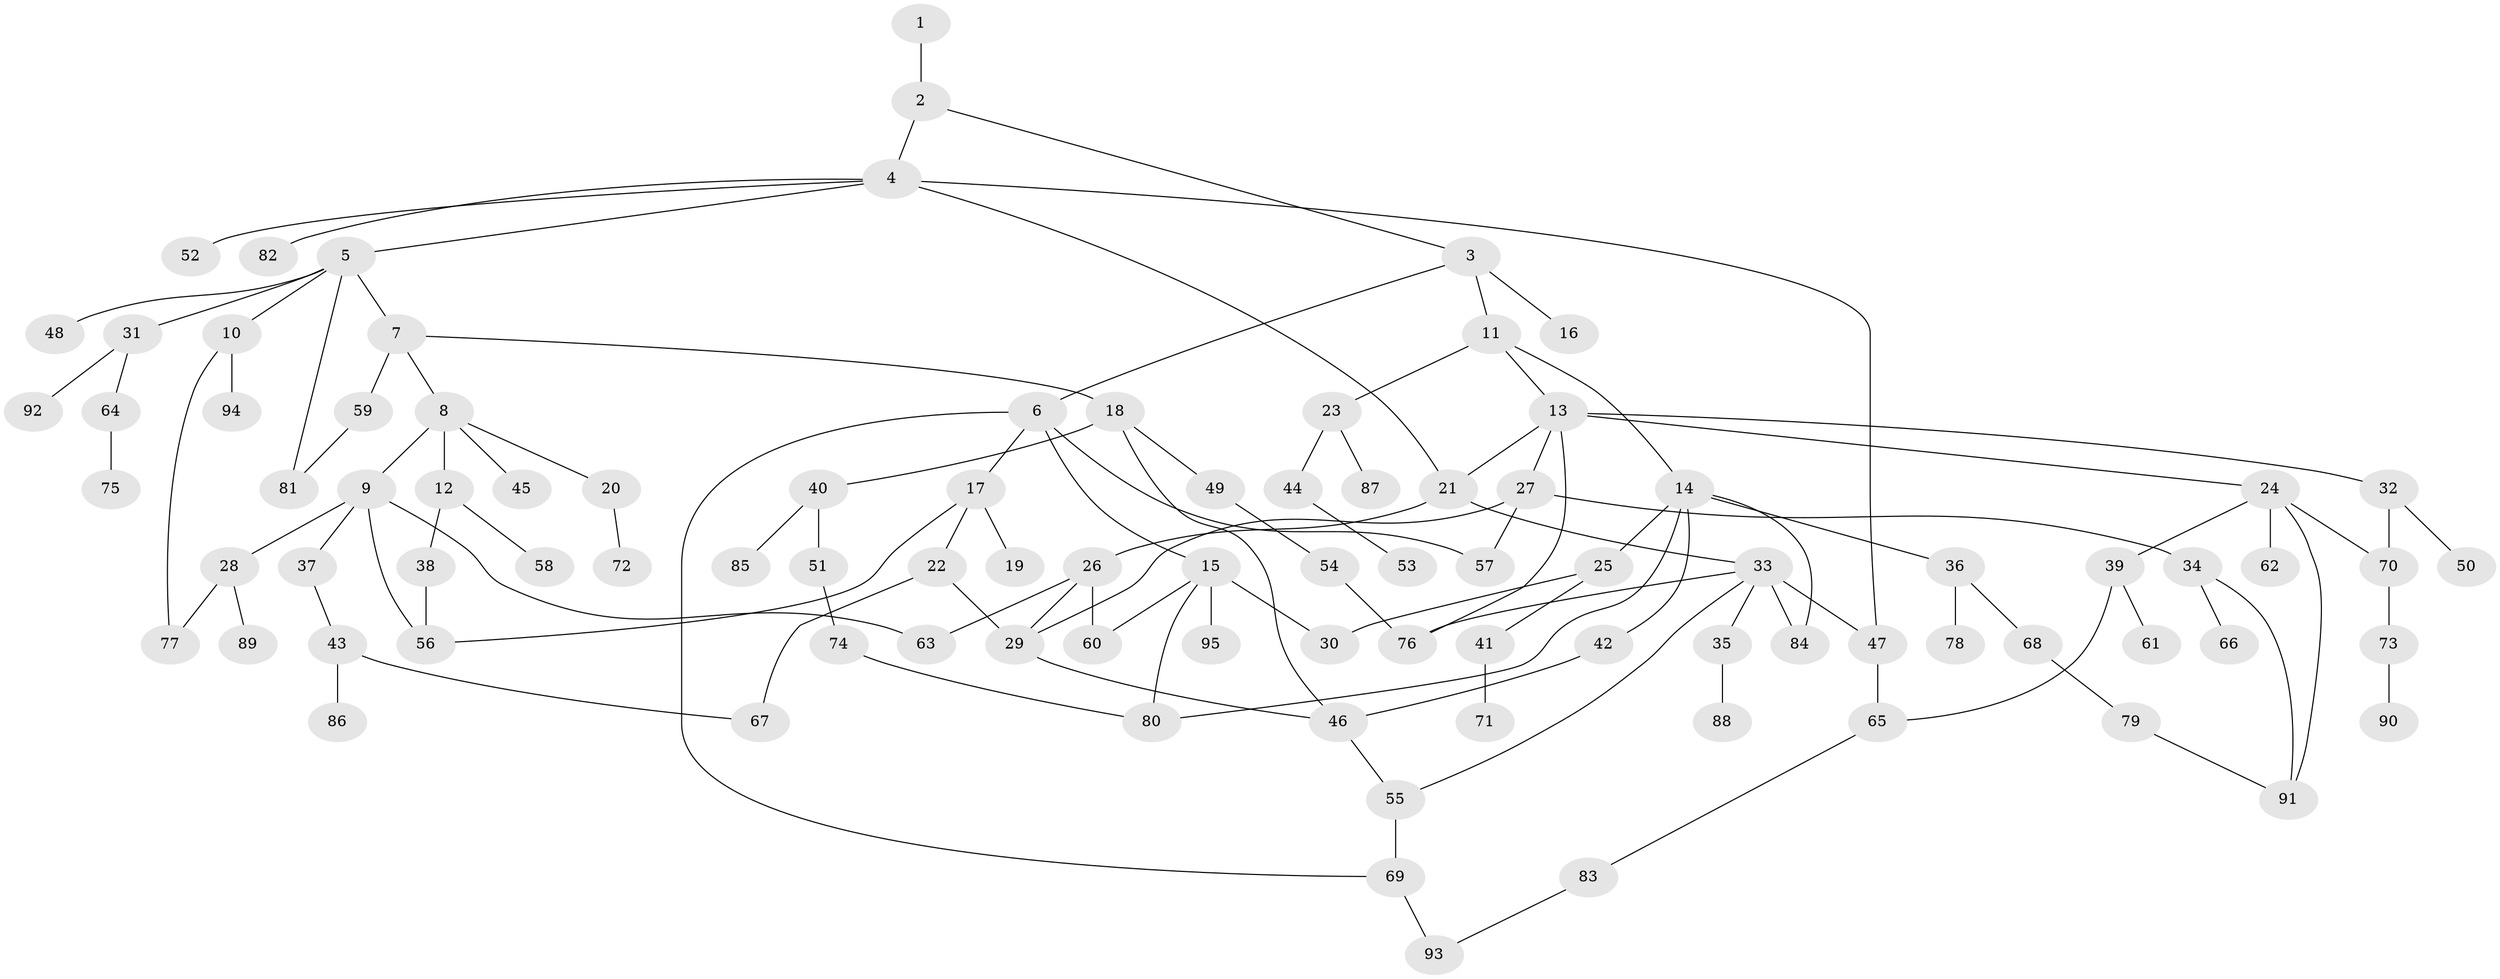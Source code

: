 // Generated by graph-tools (version 1.1) at 2025/10/02/27/25 16:10:51]
// undirected, 95 vertices, 121 edges
graph export_dot {
graph [start="1"]
  node [color=gray90,style=filled];
  1;
  2;
  3;
  4;
  5;
  6;
  7;
  8;
  9;
  10;
  11;
  12;
  13;
  14;
  15;
  16;
  17;
  18;
  19;
  20;
  21;
  22;
  23;
  24;
  25;
  26;
  27;
  28;
  29;
  30;
  31;
  32;
  33;
  34;
  35;
  36;
  37;
  38;
  39;
  40;
  41;
  42;
  43;
  44;
  45;
  46;
  47;
  48;
  49;
  50;
  51;
  52;
  53;
  54;
  55;
  56;
  57;
  58;
  59;
  60;
  61;
  62;
  63;
  64;
  65;
  66;
  67;
  68;
  69;
  70;
  71;
  72;
  73;
  74;
  75;
  76;
  77;
  78;
  79;
  80;
  81;
  82;
  83;
  84;
  85;
  86;
  87;
  88;
  89;
  90;
  91;
  92;
  93;
  94;
  95;
  1 -- 2;
  2 -- 3;
  2 -- 4;
  3 -- 6;
  3 -- 11;
  3 -- 16;
  4 -- 5;
  4 -- 47;
  4 -- 52;
  4 -- 82;
  4 -- 21;
  5 -- 7;
  5 -- 10;
  5 -- 31;
  5 -- 48;
  5 -- 81;
  6 -- 15;
  6 -- 17;
  6 -- 57;
  6 -- 69;
  7 -- 8;
  7 -- 18;
  7 -- 59;
  8 -- 9;
  8 -- 12;
  8 -- 20;
  8 -- 45;
  9 -- 28;
  9 -- 37;
  9 -- 56;
  9 -- 63;
  10 -- 94;
  10 -- 77;
  11 -- 13;
  11 -- 14;
  11 -- 23;
  12 -- 38;
  12 -- 58;
  13 -- 21;
  13 -- 24;
  13 -- 27;
  13 -- 32;
  13 -- 76;
  14 -- 25;
  14 -- 36;
  14 -- 42;
  14 -- 84;
  14 -- 80;
  15 -- 95;
  15 -- 30;
  15 -- 80;
  15 -- 60;
  17 -- 19;
  17 -- 22;
  17 -- 56;
  18 -- 40;
  18 -- 46;
  18 -- 49;
  20 -- 72;
  21 -- 26;
  21 -- 33;
  22 -- 67;
  22 -- 29;
  23 -- 44;
  23 -- 87;
  24 -- 39;
  24 -- 62;
  24 -- 70;
  24 -- 91;
  25 -- 30;
  25 -- 41;
  26 -- 29;
  26 -- 60;
  26 -- 63;
  27 -- 34;
  27 -- 57;
  27 -- 29;
  28 -- 77;
  28 -- 89;
  29 -- 46;
  31 -- 64;
  31 -- 92;
  32 -- 50;
  32 -- 70;
  33 -- 35;
  33 -- 76;
  33 -- 84;
  33 -- 47;
  33 -- 55;
  34 -- 66;
  34 -- 91;
  35 -- 88;
  36 -- 68;
  36 -- 78;
  37 -- 43;
  38 -- 56;
  39 -- 61;
  39 -- 65;
  40 -- 51;
  40 -- 85;
  41 -- 71;
  42 -- 46;
  43 -- 86;
  43 -- 67;
  44 -- 53;
  46 -- 55;
  47 -- 65;
  49 -- 54;
  51 -- 74;
  54 -- 76;
  55 -- 69;
  59 -- 81;
  64 -- 75;
  65 -- 83;
  68 -- 79;
  69 -- 93;
  70 -- 73;
  73 -- 90;
  74 -- 80;
  79 -- 91;
  83 -- 93;
}
